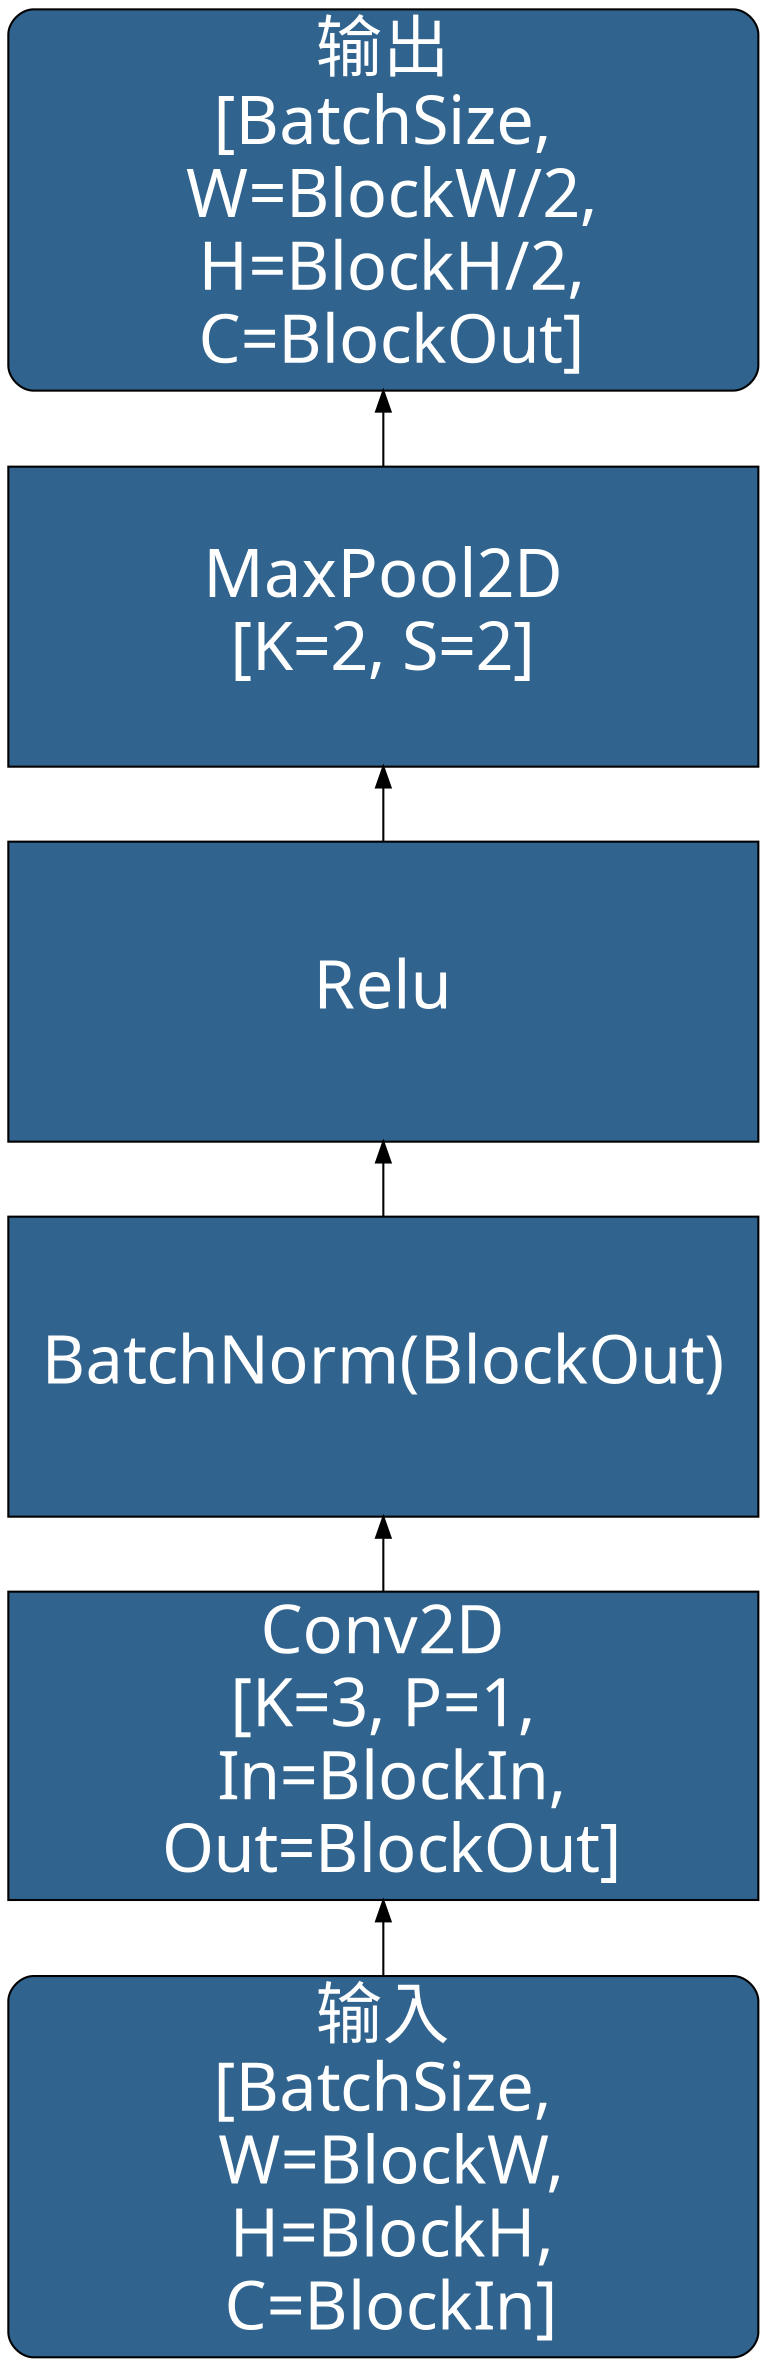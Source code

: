 digraph CAEConvBlock {
	rankdir=BT
    node [
		style=filled, 
		color=Black
		fontcolor=White, 
		fillcolor="#30638e", 
		fontname="SimHei",
		fontsize=32,
		width=5, height=2,
		shape="box",
	]
	
	
	inp         [label="输入\n[BatchSize,\n W=BlockW,\n H=BlockH,\n C=BlockIn]", shape="Mrecord"]
	conv        [label="Conv2D\n[K=3, P=1,\n In=BlockIn,\n Out=BlockOut]"]
	batchnorm   [label="BatchNorm(BlockOut)"]
    relu        [label="Relu"]
    maxpool     [label="MaxPool2D\n[K=2, S=2]"]
	oup         [label="输出\n[BatchSize,\n W=BlockW/2,\n H=BlockH/2,\n C=BlockOut]", shape="Mrecord"]

	inp -> conv -> batchnorm -> relu -> maxpool -> oup 
}